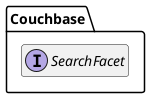 @startuml
set namespaceSeparator \\
hide members
hide << alias >> circle

interface Couchbase\\SearchFacet
@enduml
